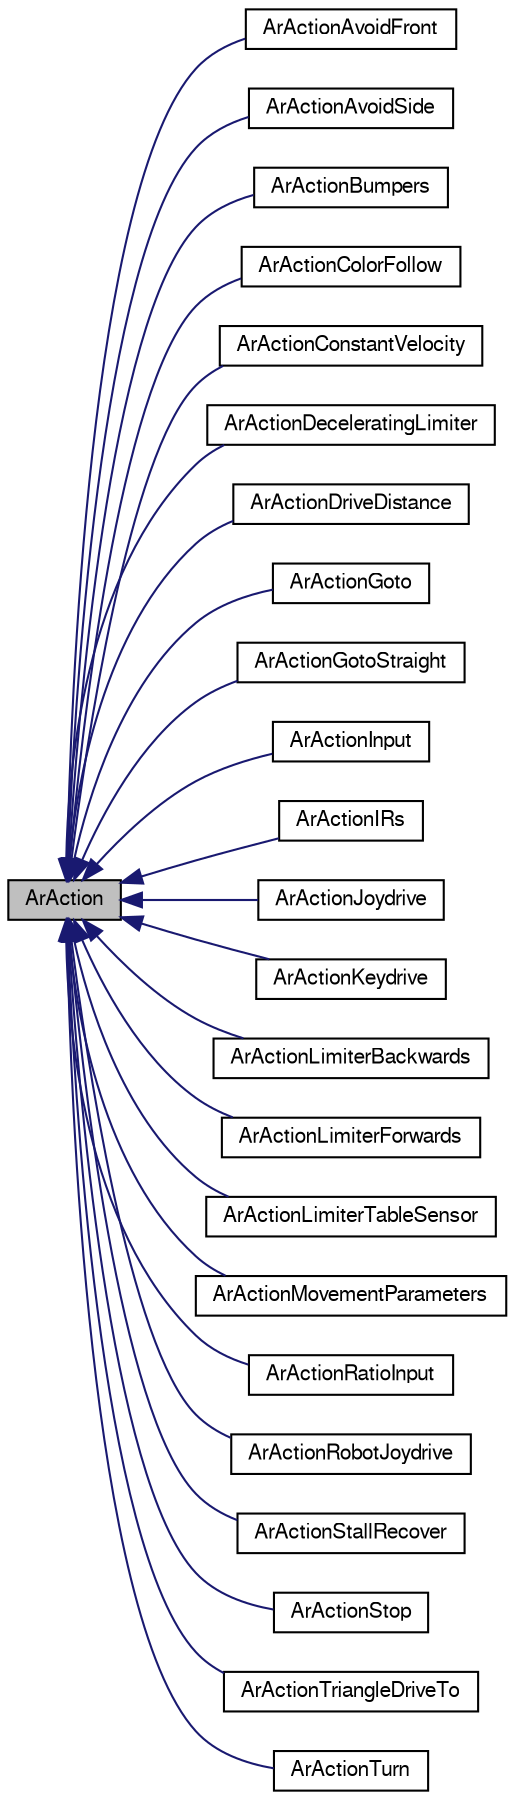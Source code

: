 digraph G
{
  edge [fontname="FreeSans",fontsize=10,labelfontname="FreeSans",labelfontsize=10];
  node [fontname="FreeSans",fontsize=10,shape=record];
  rankdir=LR;
  Node1 [label="ArAction",height=0.2,width=0.4,color="black", fillcolor="grey75", style="filled" fontcolor="black"];
  Node1 -> Node2 [dir=back,color="midnightblue",fontsize=10,style="solid",fontname="FreeSans"];
  Node2 [label="ArActionAvoidFront",height=0.2,width=0.4,color="black", fillcolor="white", style="filled",URL="$classArActionAvoidFront.html",tooltip="This action does obstacle avoidance, controlling both trans and rot."];
  Node1 -> Node3 [dir=back,color="midnightblue",fontsize=10,style="solid",fontname="FreeSans"];
  Node3 [label="ArActionAvoidSide",height=0.2,width=0.4,color="black", fillcolor="white", style="filled",URL="$classArActionAvoidSide.html",tooltip="Action to avoid impacts by firening into walls at a shallow angle."];
  Node1 -> Node4 [dir=back,color="midnightblue",fontsize=10,style="solid",fontname="FreeSans"];
  Node4 [label="ArActionBumpers",height=0.2,width=0.4,color="black", fillcolor="white", style="filled",URL="$classArActionBumpers.html",tooltip="Action to deal with if the bumpers trigger."];
  Node1 -> Node5 [dir=back,color="midnightblue",fontsize=10,style="solid",fontname="FreeSans"];
  Node5 [label="ArActionColorFollow",height=0.2,width=0.4,color="black", fillcolor="white", style="filled",URL="$classArActionColorFollow.html"];
  Node1 -> Node6 [dir=back,color="midnightblue",fontsize=10,style="solid",fontname="FreeSans"];
  Node6 [label="ArActionConstantVelocity",height=0.2,width=0.4,color="black", fillcolor="white", style="filled",URL="$classArActionConstantVelocity.html",tooltip="Action for going straight at a constant velocity."];
  Node1 -> Node7 [dir=back,color="midnightblue",fontsize=10,style="solid",fontname="FreeSans"];
  Node7 [label="ArActionDeceleratingLimiter",height=0.2,width=0.4,color="black", fillcolor="white", style="filled",URL="$classArActionDeceleratingLimiter.html",tooltip="Action to limit the forwards motion of the robot based on range sensor readings."];
  Node1 -> Node8 [dir=back,color="midnightblue",fontsize=10,style="solid",fontname="FreeSans"];
  Node8 [label="ArActionDriveDistance",height=0.2,width=0.4,color="black", fillcolor="white", style="filled",URL="$classArActionDriveDistance.html",tooltip="This action goes to a given ArPose very naively."];
  Node1 -> Node9 [dir=back,color="midnightblue",fontsize=10,style="solid",fontname="FreeSans"];
  Node9 [label="ArActionGoto",height=0.2,width=0.4,color="black", fillcolor="white", style="filled",URL="$classArActionGoto.html",tooltip="This action goes to a given ArPose very naively."];
  Node1 -> Node10 [dir=back,color="midnightblue",fontsize=10,style="solid",fontname="FreeSans"];
  Node10 [label="ArActionGotoStraight",height=0.2,width=0.4,color="black", fillcolor="white", style="filled",URL="$classArActionGotoStraight.html",tooltip="This action goes to a given ArPose very naively."];
  Node1 -> Node11 [dir=back,color="midnightblue",fontsize=10,style="solid",fontname="FreeSans"];
  Node11 [label="ArActionInput",height=0.2,width=0.4,color="black", fillcolor="white", style="filled",URL="$classArActionInput.html",tooltip="Action for taking input from outside to control the robot."];
  Node1 -> Node12 [dir=back,color="midnightblue",fontsize=10,style="solid",fontname="FreeSans"];
  Node12 [label="ArActionIRs",height=0.2,width=0.4,color="black", fillcolor="white", style="filled",URL="$classArActionIRs.html",tooltip="Action to back up if short-range IR sensors trigger."];
  Node1 -> Node13 [dir=back,color="midnightblue",fontsize=10,style="solid",fontname="FreeSans"];
  Node13 [label="ArActionJoydrive",height=0.2,width=0.4,color="black", fillcolor="white", style="filled",URL="$classArActionJoydrive.html",tooltip="This action will use the joystick for input to drive the robot."];
  Node1 -> Node14 [dir=back,color="midnightblue",fontsize=10,style="solid",fontname="FreeSans"];
  Node14 [label="ArActionKeydrive",height=0.2,width=0.4,color="black", fillcolor="white", style="filled",URL="$classArActionKeydrive.html",tooltip="This action will use the keyboard arrow keys for input to drive the robot."];
  Node1 -> Node15 [dir=back,color="midnightblue",fontsize=10,style="solid",fontname="FreeSans"];
  Node15 [label="ArActionLimiterBackwards",height=0.2,width=0.4,color="black", fillcolor="white", style="filled",URL="$classArActionLimiterBackwards.html",tooltip="Action to limit the backwards motion of the robot based on range sensor readings..."];
  Node1 -> Node16 [dir=back,color="midnightblue",fontsize=10,style="solid",fontname="FreeSans"];
  Node16 [label="ArActionLimiterForwards",height=0.2,width=0.4,color="black", fillcolor="white", style="filled",URL="$classArActionLimiterForwards.html",tooltip="Action to limit the forwards motion of the robot based on range sensor readings."];
  Node1 -> Node17 [dir=back,color="midnightblue",fontsize=10,style="solid",fontname="FreeSans"];
  Node17 [label="ArActionLimiterTableSensor",height=0.2,width=0.4,color="black", fillcolor="white", style="filled",URL="$classArActionLimiterTableSensor.html",tooltip="Action to limit speed (and stop) based on whether the &quot;table&quot;-sensors see..."];
  Node1 -> Node18 [dir=back,color="midnightblue",fontsize=10,style="solid",fontname="FreeSans"];
  Node18 [label="ArActionMovementParameters",height=0.2,width=0.4,color="black", fillcolor="white", style="filled",URL="$classArActionMovementParameters.html",tooltip="This is a class for setting max velocities and accels and decels via ArConfig parameters..."];
  Node1 -> Node19 [dir=back,color="midnightblue",fontsize=10,style="solid",fontname="FreeSans"];
  Node19 [label="ArActionRatioInput",height=0.2,width=0.4,color="black", fillcolor="white", style="filled",URL="$classArActionRatioInput.html",tooltip="Action that requests motion based on abstract ratios provided by diferent input sources..."];
  Node1 -> Node20 [dir=back,color="midnightblue",fontsize=10,style="solid",fontname="FreeSans"];
  Node20 [label="ArActionRobotJoydrive",height=0.2,width=0.4,color="black", fillcolor="white", style="filled",URL="$classArActionRobotJoydrive.html",tooltip="This action will use the joystick for input to drive the robot."];
  Node1 -> Node21 [dir=back,color="midnightblue",fontsize=10,style="solid",fontname="FreeSans"];
  Node21 [label="ArActionStallRecover",height=0.2,width=0.4,color="black", fillcolor="white", style="filled",URL="$classArActionStallRecover.html",tooltip="Action to recover from a stall."];
  Node1 -> Node22 [dir=back,color="midnightblue",fontsize=10,style="solid",fontname="FreeSans"];
  Node22 [label="ArActionStop",height=0.2,width=0.4,color="black", fillcolor="white", style="filled",URL="$classArActionStop.html",tooltip="Action for stopping the robot."];
  Node1 -> Node23 [dir=back,color="midnightblue",fontsize=10,style="solid",fontname="FreeSans"];
  Node23 [label="ArActionTriangleDriveTo",height=0.2,width=0.4,color="black", fillcolor="white", style="filled",URL="$classArActionTriangleDriveTo.html",tooltip="Action to drive up to a triangle target found from an ArLineFinder."];
  Node1 -> Node24 [dir=back,color="midnightblue",fontsize=10,style="solid",fontname="FreeSans"];
  Node24 [label="ArActionTurn",height=0.2,width=0.4,color="black", fillcolor="white", style="filled",URL="$classArActionTurn.html",tooltip="Action to turn when the behaviors with more priority have limited the speed."];
}
